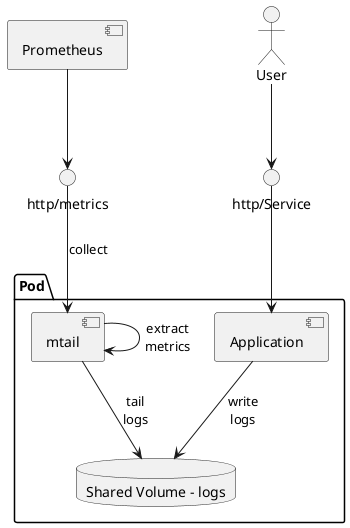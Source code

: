 @startuml

skinparam componentStyle uml2

component Prometheus
actor User

interface "http/metrics" as metrics

interface "http/Service" as Service

package "Pod" #White {
  component "mtail" as mtail
  database "Shared Volume - logs" as Logs
  component "Application" as App
}

User -d-> Service
Prometheus -d-> metrics

Service -d-> App
App -d-> Logs : write\nlogs
mtail -d-> Logs : tail\nlogs
metrics -d-> mtail : collect

mtail -> mtail : extract\nmetrics

@enduml

